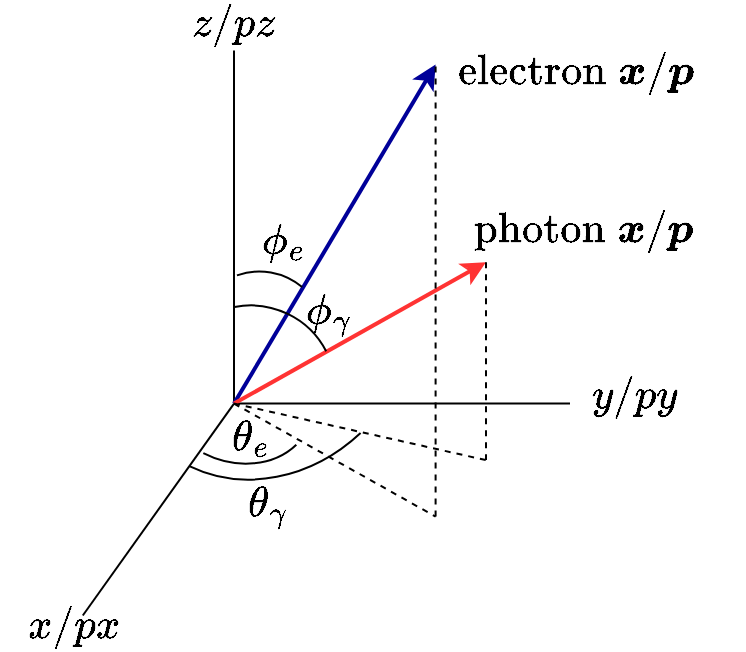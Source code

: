 <mxfile version="16.6.4" type="device"><diagram id="2a4ZhF1hBVrF9kY_TnUa" name="Page-1"><mxGraphModel dx="1113" dy="4053" grid="1" gridSize="10" guides="1" tooltips="1" connect="1" arrows="1" fold="1" page="1" pageScale="1" pageWidth="2339" pageHeight="3300" math="1" shadow="0"><root><mxCell id="0"/><mxCell id="1" parent="0"/><mxCell id="sGMvh08FPvZ7z2Ilaxui-1" value="" style="endArrow=none;html=1;rounded=0;fontSize=18;" edge="1" parent="1"><mxGeometry width="50" height="50" relative="1" as="geometry"><mxPoint x="125" y="217.792" as="sourcePoint"/><mxPoint x="125" y="41.192" as="targetPoint"/></mxGeometry></mxCell><mxCell id="sGMvh08FPvZ7z2Ilaxui-2" value="" style="endArrow=none;html=1;rounded=0;fontSize=18;" edge="1" parent="1"><mxGeometry width="50" height="50" relative="1" as="geometry"><mxPoint x="49.4" y="323.753" as="sourcePoint"/><mxPoint x="125" y="217.792" as="targetPoint"/></mxGeometry></mxCell><mxCell id="sGMvh08FPvZ7z2Ilaxui-3" value="" style="endArrow=none;html=1;rounded=0;fontSize=18;" edge="1" parent="1"><mxGeometry width="50" height="50" relative="1" as="geometry"><mxPoint x="293" y="217.792" as="sourcePoint"/><mxPoint x="125" y="217.792" as="targetPoint"/></mxGeometry></mxCell><mxCell id="sGMvh08FPvZ7z2Ilaxui-4" value="" style="endArrow=classic;html=1;rounded=0;strokeColor=#000099;strokeWidth=2;fontSize=18;" edge="1" parent="1"><mxGeometry width="50" height="50" relative="1" as="geometry"><mxPoint x="125" y="217.792" as="sourcePoint"/><mxPoint x="225.8" y="48.256" as="targetPoint"/></mxGeometry></mxCell><mxCell id="sGMvh08FPvZ7z2Ilaxui-5" value="" style="endArrow=classic;html=1;rounded=0;strokeColor=#FF3333;strokeWidth=2;fontSize=18;" edge="1" parent="1"><mxGeometry width="50" height="50" relative="1" as="geometry"><mxPoint x="125" y="217.792" as="sourcePoint"/><mxPoint x="251" y="147.152" as="targetPoint"/></mxGeometry></mxCell><mxCell id="sGMvh08FPvZ7z2Ilaxui-7" value="" style="verticalLabelPosition=bottom;verticalAlign=top;html=1;shape=mxgraph.basic.arc;startAngle=0.219;endAngle=0.425;rotation=-90;fontSize=18;" vertex="1" parent="1"><mxGeometry x="91.4" y="168.43" width="84" height="84.59" as="geometry"/></mxCell><mxCell id="sGMvh08FPvZ7z2Ilaxui-8" value="" style="verticalLabelPosition=bottom;verticalAlign=top;html=1;shape=mxgraph.basic.arc;startAngle=0.449;endAngle=0.604;rotation=90;direction=south;fontSize=18;" vertex="1" parent="1"><mxGeometry x="99.8" y="154.216" width="75.6" height="70.64" as="geometry"/></mxCell><mxCell id="sGMvh08FPvZ7z2Ilaxui-10" value="" style="endArrow=none;dashed=1;html=1;rounded=0;fontSize=18;" edge="1" parent="1"><mxGeometry width="50" height="50" relative="1" as="geometry"><mxPoint x="225.8" y="274.305" as="sourcePoint"/><mxPoint x="225.8" y="48.256" as="targetPoint"/></mxGeometry></mxCell><mxCell id="sGMvh08FPvZ7z2Ilaxui-11" value="" style="endArrow=none;dashed=1;html=1;rounded=0;fontSize=18;" edge="1" parent="1"><mxGeometry width="50" height="50" relative="1" as="geometry"><mxPoint x="125" y="217.792" as="sourcePoint"/><mxPoint x="225.8" y="274.305" as="targetPoint"/></mxGeometry></mxCell><mxCell id="sGMvh08FPvZ7z2Ilaxui-12" value="" style="endArrow=none;dashed=1;html=1;rounded=0;fontSize=18;" edge="1" parent="1"><mxGeometry width="50" height="50" relative="1" as="geometry"><mxPoint x="251" y="147.152" as="sourcePoint"/><mxPoint x="251" y="246.049" as="targetPoint"/></mxGeometry></mxCell><mxCell id="sGMvh08FPvZ7z2Ilaxui-13" value="" style="endArrow=none;dashed=1;html=1;rounded=0;fontSize=18;" edge="1" parent="1"><mxGeometry width="50" height="50" relative="1" as="geometry"><mxPoint x="125" y="217.792" as="sourcePoint"/><mxPoint x="251" y="246.049" as="targetPoint"/></mxGeometry></mxCell><mxCell id="sGMvh08FPvZ7z2Ilaxui-14" value="" style="verticalLabelPosition=bottom;verticalAlign=top;html=1;shape=mxgraph.basic.arc;startAngle=0.788;endAngle=0.99;rotation=-150;fontSize=18;" vertex="1" parent="1"><mxGeometry x="83" y="175.408" width="84" height="70.64" as="geometry"/></mxCell><mxCell id="sGMvh08FPvZ7z2Ilaxui-16" value="" style="verticalLabelPosition=bottom;verticalAlign=top;html=1;shape=mxgraph.basic.arc;startAngle=0.804;endAngle=0.99;rotation=-150;fontSize=18;" vertex="1" parent="1"><mxGeometry x="67.28" y="86.67" width="148.97" height="171.8" as="geometry"/></mxCell><mxCell id="sGMvh08FPvZ7z2Ilaxui-17" value="$$\phi_{e}$$" style="text;html=1;strokeColor=none;fillColor=none;align=center;verticalAlign=middle;whiteSpace=wrap;rounded=0;fontSize=18;" vertex="1" parent="1"><mxGeometry x="125" y="126" width="50.4" height="21.192" as="geometry"/></mxCell><mxCell id="sGMvh08FPvZ7z2Ilaxui-18" value="$$\phi_{\gamma}$$" style="text;html=1;strokeColor=none;fillColor=none;align=center;verticalAlign=middle;whiteSpace=wrap;rounded=0;fontSize=18;" vertex="1" parent="1"><mxGeometry x="146.97" y="161.97" width="50.4" height="21.192" as="geometry"/></mxCell><mxCell id="sGMvh08FPvZ7z2Ilaxui-19" value="&lt;font style=&quot;font-size: 18px;&quot;&gt;$$\theta_{e}$$&lt;/font&gt;" style="text;html=1;strokeColor=none;fillColor=none;align=center;verticalAlign=middle;whiteSpace=wrap;rounded=0;fontSize=18;" vertex="1" parent="1"><mxGeometry x="108.2" y="224.857" width="50.4" height="21.192" as="geometry"/></mxCell><mxCell id="sGMvh08FPvZ7z2Ilaxui-20" value="&lt;font style=&quot;font-size: 18px&quot;&gt;$$\theta_{\gamma}$$&lt;/font&gt;" style="text;html=1;strokeColor=none;fillColor=none;align=center;verticalAlign=middle;whiteSpace=wrap;rounded=0;fontSize=18;" vertex="1" parent="1"><mxGeometry x="116.6" y="258.469" width="50.4" height="21.192" as="geometry"/></mxCell><mxCell id="sGMvh08FPvZ7z2Ilaxui-21" value="$$\text{electron} \; \boldsymbol x / \boldsymbol p$$" style="text;html=1;strokeColor=none;fillColor=none;align=center;verticalAlign=middle;whiteSpace=wrap;rounded=0;rotation=0;fontSize=18;" vertex="1" parent="1"><mxGeometry x="216.25" y="41.192" width="159.6" height="21.192" as="geometry"/></mxCell><mxCell id="sGMvh08FPvZ7z2Ilaxui-22" value="$$\text{photon} \; \boldsymbol x / \boldsymbol p$$" style="text;html=1;strokeColor=none;fillColor=none;align=center;verticalAlign=middle;whiteSpace=wrap;rounded=0;rotation=0;fontSize=18;" vertex="1" parent="1"><mxGeometry x="220" y="119.996" width="159.6" height="21.192" as="geometry"/></mxCell><mxCell id="sGMvh08FPvZ7z2Ilaxui-23" value="$$z/pz$$" style="text;html=1;strokeColor=none;fillColor=none;align=center;verticalAlign=middle;whiteSpace=wrap;rounded=0;fontSize=18;" vertex="1" parent="1"><mxGeometry x="99.804" y="17" width="50.4" height="21.192" as="geometry"/></mxCell><mxCell id="sGMvh08FPvZ7z2Ilaxui-24" value="$$x/px$$" style="text;html=1;strokeColor=none;fillColor=none;align=center;verticalAlign=middle;whiteSpace=wrap;rounded=0;fontSize=18;" vertex="1" parent="1"><mxGeometry x="20" y="318.808" width="50.4" height="21.192" as="geometry"/></mxCell><mxCell id="sGMvh08FPvZ7z2Ilaxui-25" value="$$y/py$$" style="text;html=1;strokeColor=none;fillColor=none;align=center;verticalAlign=middle;whiteSpace=wrap;rounded=0;fontSize=18;" vertex="1" parent="1"><mxGeometry x="300.0" y="203.664" width="50.4" height="21.192" as="geometry"/></mxCell></root></mxGraphModel></diagram></mxfile>